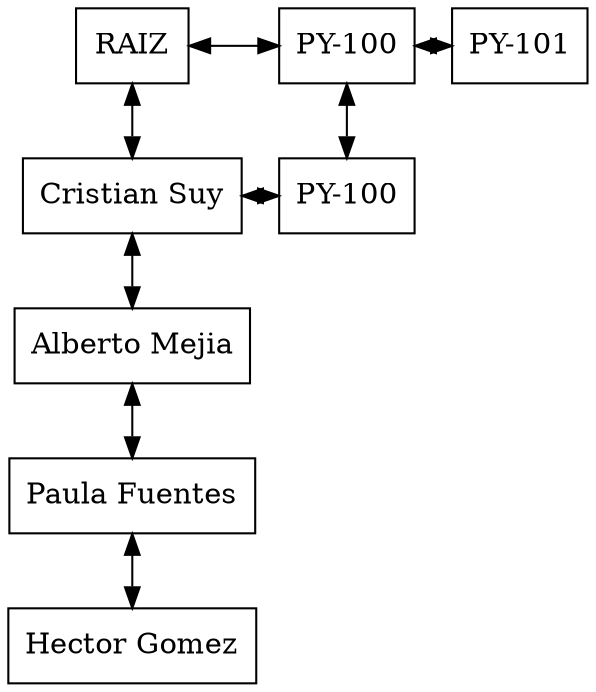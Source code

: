 digraph MatrizCapa{ 
 node[shape=box] 
 rankdir=UD;
{rank=same; 
nodo0x1096d88[label="RAIZ\n" ,group=0]; 
nodo0x1096ee8[label="PY-100" ,group=1]; 
nodo0x1096f18[label="PY-101" ,group=2]; 
} 
{rank=same; 
nodo0x1096f48[label="Cristian Suy" ,group=0]; 
nodo0x1097068[label="PY-100\n" ,group=1]; 
} 
{rank=same; 
nodo0x1096f90[label="Alberto Mejia" ,group=0]; 
} 
{rank=same; 
nodo0x1096fd8[label="Paula Fuentes" ,group=0]; 
} 
{rank=same; 
nodo0x1097020[label="Hector Gomez" ,group=0]; 
} 
nodo0x1096d88 -> nodo0x1096ee8 [dir=both];
nodo0x1096ee8 -> nodo0x1096f18 [dir=both];
nodo0x1096f48 -> nodo0x1097068 [dir=both];
nodo0x1096d88 -> nodo0x1096f48 [dir=both];
nodo0x1096f48 -> nodo0x1096f90 [dir=both];
nodo0x1096f90 -> nodo0x1096fd8 [dir=both];
nodo0x1096fd8 -> nodo0x1097020 [dir=both];
nodo0x1096ee8 -> nodo0x1097068 [dir=both];
} 
